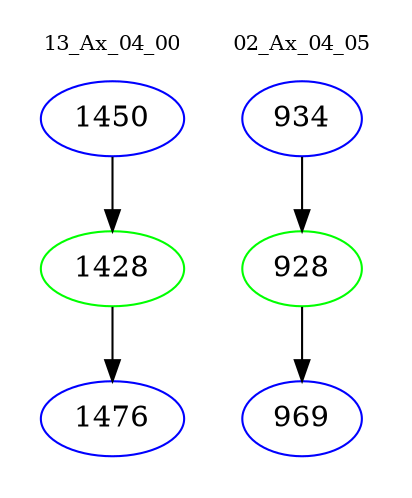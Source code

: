 digraph{
subgraph cluster_0 {
color = white
label = "13_Ax_04_00";
fontsize=10;
T0_1450 [label="1450", color="blue"]
T0_1450 -> T0_1428 [color="black"]
T0_1428 [label="1428", color="green"]
T0_1428 -> T0_1476 [color="black"]
T0_1476 [label="1476", color="blue"]
}
subgraph cluster_1 {
color = white
label = "02_Ax_04_05";
fontsize=10;
T1_934 [label="934", color="blue"]
T1_934 -> T1_928 [color="black"]
T1_928 [label="928", color="green"]
T1_928 -> T1_969 [color="black"]
T1_969 [label="969", color="blue"]
}
}
